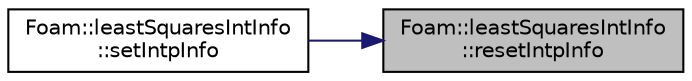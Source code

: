 digraph "Foam::leastSquaresIntInfo::resetIntpInfo"
{
 // LATEX_PDF_SIZE
  edge [fontname="Helvetica",fontsize="10",labelfontname="Helvetica",labelfontsize="10"];
  node [fontname="Helvetica",fontsize="10",shape=record];
  rankdir="RL";
  Node1 [label="Foam::leastSquaresIntInfo\l::resetIntpInfo",height=0.2,width=0.4,color="black", fillcolor="grey75", style="filled", fontcolor="black",tooltip=" "];
  Node1 -> Node2 [dir="back",color="midnightblue",fontsize="10",style="solid",fontname="Helvetica"];
  Node2 [label="Foam::leastSquaresIntInfo\l::setIntpInfo",height=0.2,width=0.4,color="black", fillcolor="white", style="filled",URL="$classFoam_1_1leastSquaresIntInfo.html#a6dfafd16d2faf85aac335a80f376d914",tooltip=" "];
}
